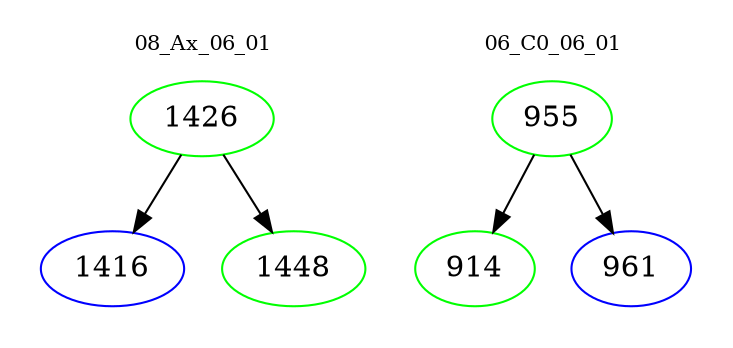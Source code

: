 digraph{
subgraph cluster_0 {
color = white
label = "08_Ax_06_01";
fontsize=10;
T0_1426 [label="1426", color="green"]
T0_1426 -> T0_1416 [color="black"]
T0_1416 [label="1416", color="blue"]
T0_1426 -> T0_1448 [color="black"]
T0_1448 [label="1448", color="green"]
}
subgraph cluster_1 {
color = white
label = "06_C0_06_01";
fontsize=10;
T1_955 [label="955", color="green"]
T1_955 -> T1_914 [color="black"]
T1_914 [label="914", color="green"]
T1_955 -> T1_961 [color="black"]
T1_961 [label="961", color="blue"]
}
}
